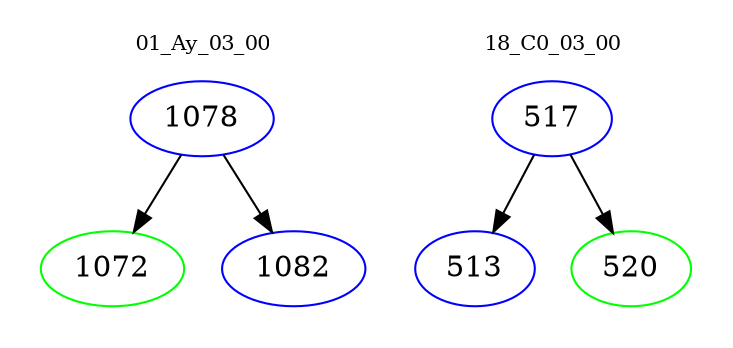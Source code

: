 digraph{
subgraph cluster_0 {
color = white
label = "01_Ay_03_00";
fontsize=10;
T0_1078 [label="1078", color="blue"]
T0_1078 -> T0_1072 [color="black"]
T0_1072 [label="1072", color="green"]
T0_1078 -> T0_1082 [color="black"]
T0_1082 [label="1082", color="blue"]
}
subgraph cluster_1 {
color = white
label = "18_C0_03_00";
fontsize=10;
T1_517 [label="517", color="blue"]
T1_517 -> T1_513 [color="black"]
T1_513 [label="513", color="blue"]
T1_517 -> T1_520 [color="black"]
T1_520 [label="520", color="green"]
}
}
